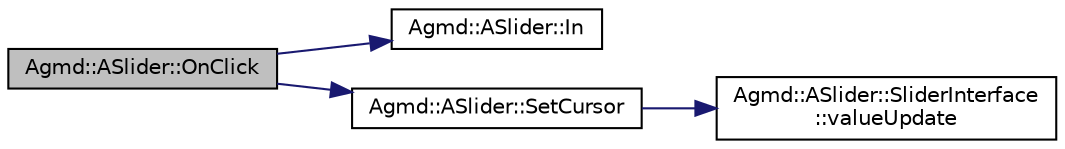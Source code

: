 digraph "Agmd::ASlider::OnClick"
{
  edge [fontname="Helvetica",fontsize="10",labelfontname="Helvetica",labelfontsize="10"];
  node [fontname="Helvetica",fontsize="10",shape=record];
  rankdir="LR";
  Node1 [label="Agmd::ASlider::OnClick",height=0.2,width=0.4,color="black", fillcolor="grey75", style="filled" fontcolor="black"];
  Node1 -> Node2 [color="midnightblue",fontsize="10",style="solid",fontname="Helvetica"];
  Node2 [label="Agmd::ASlider::In",height=0.2,width=0.4,color="black", fillcolor="white", style="filled",URL="$class_agmd_1_1_a_slider.html#a4c9ac245898f71f0100e02088daf363e"];
  Node1 -> Node3 [color="midnightblue",fontsize="10",style="solid",fontname="Helvetica"];
  Node3 [label="Agmd::ASlider::SetCursor",height=0.2,width=0.4,color="black", fillcolor="white", style="filled",URL="$class_agmd_1_1_a_slider.html#ae3251c05f05994fa8d662d89b6cea1d9"];
  Node3 -> Node4 [color="midnightblue",fontsize="10",style="solid",fontname="Helvetica"];
  Node4 [label="Agmd::ASlider::SliderInterface\l::valueUpdate",height=0.2,width=0.4,color="black", fillcolor="white", style="filled",URL="$class_agmd_1_1_a_slider_1_1_slider_interface.html#ae6c98844c5f0ee73ff5eac7da47fa2c1"];
}
